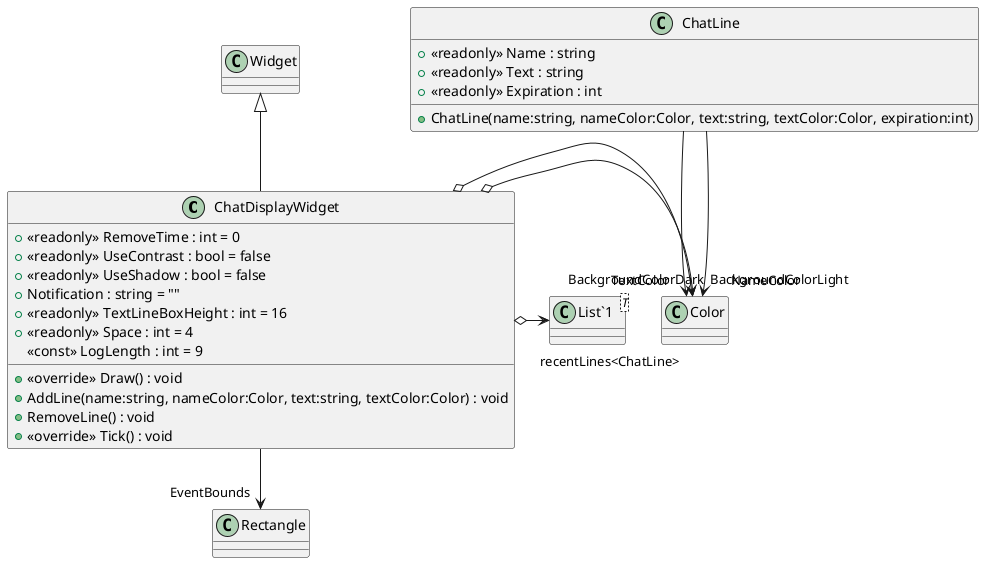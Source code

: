 @startuml
class ChatDisplayWidget {
    + <<readonly>> RemoveTime : int = 0
    + <<readonly>> UseContrast : bool = false
    + <<readonly>> UseShadow : bool = false
    + Notification : string = ""
    + <<readonly>> TextLineBoxHeight : int = 16
    + <<readonly>> Space : int = 4
    <<const>> LogLength : int = 9
    + <<override>> Draw() : void
    + AddLine(name:string, nameColor:Color, text:string, textColor:Color) : void
    + RemoveLine() : void
    + <<override>> Tick() : void
}
class ChatLine {
    + <<readonly>> Name : string
    + <<readonly>> Text : string
    + <<readonly>> Expiration : int
    + ChatLine(name:string, nameColor:Color, text:string, textColor:Color, expiration:int)
}
class "List`1"<T> {
}
Widget <|-- ChatDisplayWidget
ChatDisplayWidget o-> "BackgroundColorDark" Color
ChatDisplayWidget o-> "BackgroundColorLight" Color
ChatDisplayWidget o-> "recentLines<ChatLine>" "List`1"
ChatDisplayWidget --> "EventBounds" Rectangle
ChatLine --> "NameColor" Color
ChatLine --> "TextColor" Color
@enduml
